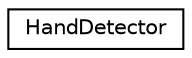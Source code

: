 digraph "Graphical Class Hierarchy"
{
  edge [fontname="Helvetica",fontsize="10",labelfontname="Helvetica",labelfontsize="10"];
  node [fontname="Helvetica",fontsize="10",shape=record];
  rankdir="LR";
  Node1 [label="HandDetector",height=0.2,width=0.4,color="black", fillcolor="white", style="filled",URL="$classHandDetector.html"];
}
